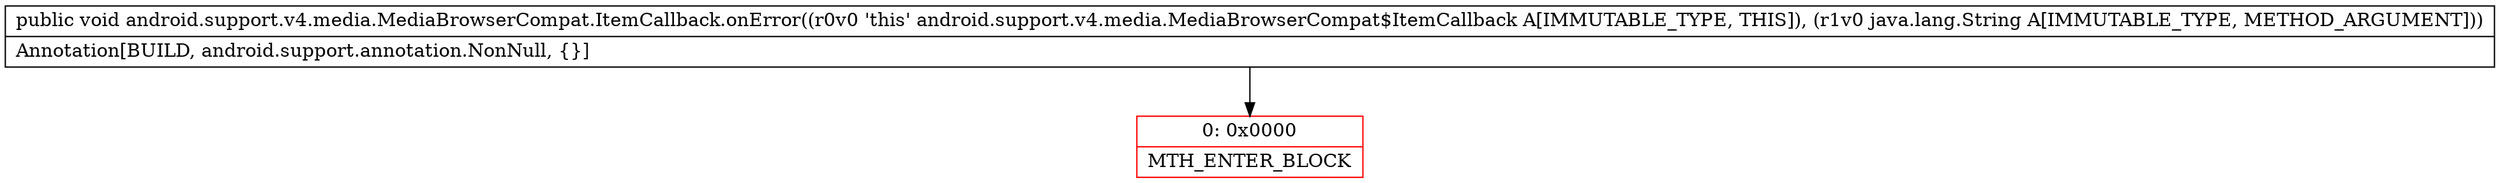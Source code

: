 digraph "CFG forandroid.support.v4.media.MediaBrowserCompat.ItemCallback.onError(Ljava\/lang\/String;)V" {
subgraph cluster_Region_449442122 {
label = "R(0)";
node [shape=record,color=blue];
}
Node_0 [shape=record,color=red,label="{0\:\ 0x0000|MTH_ENTER_BLOCK\l}"];
MethodNode[shape=record,label="{public void android.support.v4.media.MediaBrowserCompat.ItemCallback.onError((r0v0 'this' android.support.v4.media.MediaBrowserCompat$ItemCallback A[IMMUTABLE_TYPE, THIS]), (r1v0 java.lang.String A[IMMUTABLE_TYPE, METHOD_ARGUMENT]))  | Annotation[BUILD, android.support.annotation.NonNull, \{\}]\l}"];
MethodNode -> Node_0;
}

